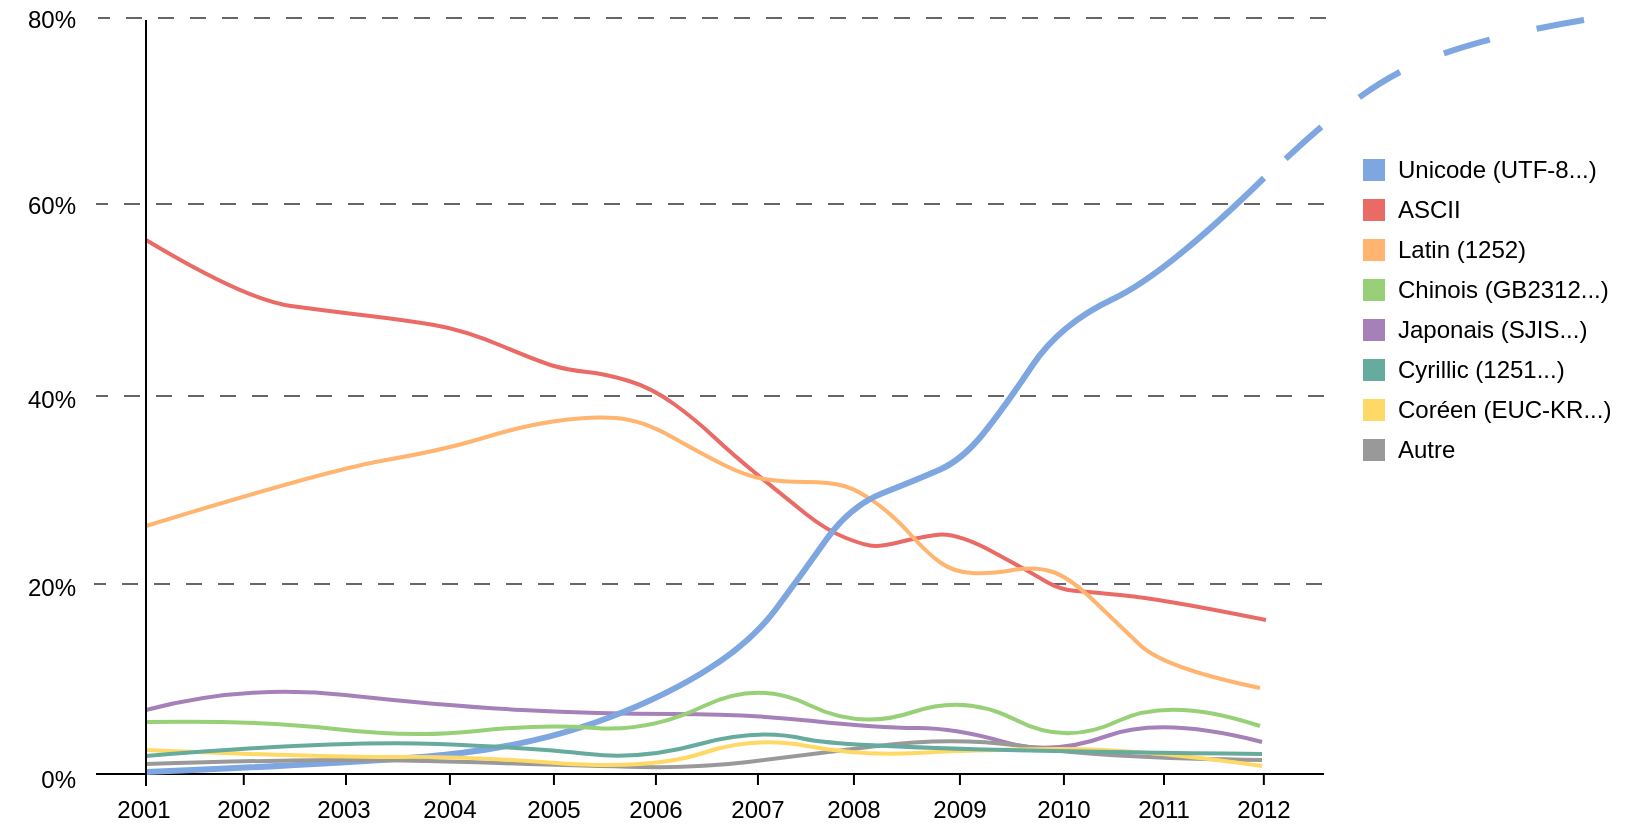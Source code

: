 <mxfile version="22.0.3" type="device">
  <diagram name="Page-1" id="6qWFiqdNJrCx799d8n2D">
    <mxGraphModel dx="1183" dy="785" grid="1" gridSize="10" guides="1" tooltips="1" connect="1" arrows="1" fold="1" page="1" pageScale="1" pageWidth="889" pageHeight="420" math="0" shadow="0">
      <root>
        <mxCell id="0" />
        <mxCell id="1" parent="0" />
        <mxCell id="UeA101swzo6sXOOQJebK-29" value="" style="endArrow=none;html=1;rounded=0;" edge="1" parent="1">
          <mxGeometry width="50" height="50" relative="1" as="geometry">
            <mxPoint x="701" y="391" as="sourcePoint" />
            <mxPoint x="87" y="391" as="targetPoint" />
          </mxGeometry>
        </mxCell>
        <mxCell id="UeA101swzo6sXOOQJebK-48" value="" style="endArrow=none;html=1;rounded=0;dashed=1;dashPattern=8 8;strokeColor=#666666;" edge="1" parent="1">
          <mxGeometry width="50" height="50" relative="1" as="geometry">
            <mxPoint x="700" y="296" as="sourcePoint" />
            <mxPoint x="86" y="296" as="targetPoint" />
          </mxGeometry>
        </mxCell>
        <mxCell id="UeA101swzo6sXOOQJebK-49" value="" style="endArrow=none;html=1;rounded=0;dashed=1;dashPattern=8 8;strokeColor=#666666;" edge="1" parent="1">
          <mxGeometry width="50" height="50" relative="1" as="geometry">
            <mxPoint x="701" y="202" as="sourcePoint" />
            <mxPoint x="87" y="202" as="targetPoint" />
          </mxGeometry>
        </mxCell>
        <mxCell id="UeA101swzo6sXOOQJebK-50" value="" style="endArrow=none;html=1;rounded=0;dashed=1;dashPattern=8 8;strokeColor=#666666;" edge="1" parent="1">
          <mxGeometry width="50" height="50" relative="1" as="geometry">
            <mxPoint x="701" y="106" as="sourcePoint" />
            <mxPoint x="87" y="106" as="targetPoint" />
          </mxGeometry>
        </mxCell>
        <mxCell id="UeA101swzo6sXOOQJebK-51" value="" style="endArrow=none;html=1;rounded=0;dashed=1;dashPattern=8 8;strokeColor=#666666;" edge="1" parent="1">
          <mxGeometry width="50" height="50" relative="1" as="geometry">
            <mxPoint x="702" y="13" as="sourcePoint" />
            <mxPoint x="88" y="13" as="targetPoint" />
          </mxGeometry>
        </mxCell>
        <mxCell id="UeA101swzo6sXOOQJebK-5" value="" style="endArrow=none;html=1;curved=1;strokeColor=#EA6B66;strokeWidth=2;" edge="1" parent="1">
          <mxGeometry width="50" height="50" relative="1" as="geometry">
            <mxPoint x="112" y="124" as="sourcePoint" />
            <mxPoint x="672" y="314" as="targetPoint" />
            <Array as="points">
              <mxPoint x="162" y="154" />
              <mxPoint x="207" y="160" />
              <mxPoint x="241" y="164" />
              <mxPoint x="271" y="169" />
              <mxPoint x="309" y="185" />
              <mxPoint x="323" y="189" />
              <mxPoint x="342" y="191" />
              <mxPoint x="365" y="198" />
              <mxPoint x="387" y="214" />
              <mxPoint x="405" y="231" />
              <mxPoint x="432" y="253" />
              <mxPoint x="452" y="269" />
              <mxPoint x="472" y="277" />
              <mxPoint x="481" y="277" />
              <mxPoint x="497" y="273" />
              <mxPoint x="517" y="270" />
              <mxPoint x="554" y="290" />
              <mxPoint x="569" y="299" />
              <mxPoint x="585" y="300" />
              <mxPoint x="622" y="304" />
            </Array>
          </mxGeometry>
        </mxCell>
        <mxCell id="UeA101swzo6sXOOQJebK-6" value="" style="endArrow=none;html=1;curved=1;strokeColor=#FFB570;strokeWidth=2;" edge="1" parent="1">
          <mxGeometry width="50" height="50" relative="1" as="geometry">
            <mxPoint x="112" y="267" as="sourcePoint" />
            <mxPoint x="669" y="348" as="targetPoint" />
            <Array as="points">
              <mxPoint x="203" y="239" />
              <mxPoint x="261" y="229" />
              <mxPoint x="300" y="217" />
              <mxPoint x="334" y="212" />
              <mxPoint x="360" y="214" />
              <mxPoint x="390" y="231" />
              <mxPoint x="412" y="242" />
              <mxPoint x="430" y="245" />
              <mxPoint x="454" y="245" />
              <mxPoint x="468" y="249" />
              <mxPoint x="486" y="262" />
              <mxPoint x="503" y="281" />
              <mxPoint x="516" y="290" />
              <mxPoint x="534" y="291" />
              <mxPoint x="557" y="287" />
              <mxPoint x="574" y="293" />
              <mxPoint x="597" y="315" />
              <mxPoint x="621" y="338" />
            </Array>
          </mxGeometry>
        </mxCell>
        <mxCell id="UeA101swzo6sXOOQJebK-7" value="" style="endArrow=none;html=1;curved=1;strokeColor=#A680B8;strokeWidth=2;" edge="1" parent="1">
          <mxGeometry width="50" height="50" relative="1" as="geometry">
            <mxPoint x="112" y="359" as="sourcePoint" />
            <mxPoint x="670" y="375" as="targetPoint" />
            <Array as="points">
              <mxPoint x="161" y="346" />
              <mxPoint x="262" y="357" />
              <mxPoint x="338" y="361" />
              <mxPoint x="413" y="361" />
              <mxPoint x="478" y="368" />
              <mxPoint x="517" y="368" />
              <mxPoint x="565" y="382" />
              <mxPoint x="620" y="362" />
            </Array>
          </mxGeometry>
        </mxCell>
        <mxCell id="UeA101swzo6sXOOQJebK-8" value="" style="endArrow=none;html=1;curved=1;strokeColor=#7EA6E0;strokeWidth=3;" edge="1" parent="1">
          <mxGeometry width="50" height="50" relative="1" as="geometry">
            <mxPoint x="112" y="390" as="sourcePoint" />
            <mxPoint x="671" y="93" as="targetPoint" />
            <Array as="points">
              <mxPoint x="233" y="385" />
              <mxPoint x="306" y="376" />
              <mxPoint x="366" y="355" />
              <mxPoint x="414" y="326" />
              <mxPoint x="440" y="291" />
              <mxPoint x="464" y="257" />
              <mxPoint x="497" y="244" />
              <mxPoint x="520" y="234" />
              <mxPoint x="541" y="208" />
              <mxPoint x="569" y="166" />
              <mxPoint x="622" y="141" />
            </Array>
          </mxGeometry>
        </mxCell>
        <mxCell id="UeA101swzo6sXOOQJebK-9" value="" style="endArrow=none;html=1;curved=1;strokeColor=#97D077;strokeWidth=2;" edge="1" parent="1">
          <mxGeometry width="50" height="50" relative="1" as="geometry">
            <mxPoint x="112" y="365" as="sourcePoint" />
            <mxPoint x="669" y="367" as="targetPoint" />
            <Array as="points">
              <mxPoint x="167" y="364" />
              <mxPoint x="246" y="373" />
              <mxPoint x="309" y="366" />
              <mxPoint x="364" y="370" />
              <mxPoint x="418" y="344" />
              <mxPoint x="469" y="369" />
              <mxPoint x="522" y="351" />
              <mxPoint x="572" y="377" />
              <mxPoint x="624" y="352" />
            </Array>
          </mxGeometry>
        </mxCell>
        <mxCell id="UeA101swzo6sXOOQJebK-10" value="" style="endArrow=none;html=1;curved=1;strokeColor=#999999;strokeWidth=2;" edge="1" parent="1">
          <mxGeometry width="50" height="50" relative="1" as="geometry">
            <mxPoint x="112" y="386" as="sourcePoint" />
            <mxPoint x="670" y="384" as="targetPoint" />
            <Array as="points">
              <mxPoint x="177" y="384" />
              <mxPoint x="245" y="384" />
              <mxPoint x="332" y="387" />
              <mxPoint x="388" y="388" />
              <mxPoint x="438" y="382" />
              <mxPoint x="517" y="372" />
              <mxPoint x="590" y="383" />
            </Array>
          </mxGeometry>
        </mxCell>
        <mxCell id="UeA101swzo6sXOOQJebK-11" value="" style="endArrow=none;html=1;curved=1;strokeColor=#FFD966;strokeWidth=2;" edge="1" parent="1">
          <mxGeometry width="50" height="50" relative="1" as="geometry">
            <mxPoint x="112" y="379" as="sourcePoint" />
            <mxPoint x="670" y="387" as="targetPoint" />
            <Array as="points">
              <mxPoint x="210" y="383" />
              <mxPoint x="269" y="382" />
              <mxPoint x="365" y="389" />
              <mxPoint x="416" y="372" />
              <mxPoint x="469" y="382" />
              <mxPoint x="525" y="379" />
              <mxPoint x="607" y="378" />
            </Array>
          </mxGeometry>
        </mxCell>
        <mxCell id="UeA101swzo6sXOOQJebK-12" value="" style="endArrow=none;html=1;curved=1;strokeColor=#67AB9F;strokeWidth=2;" edge="1" parent="1">
          <mxGeometry width="50" height="50" relative="1" as="geometry">
            <mxPoint x="112" y="382" as="sourcePoint" />
            <mxPoint x="670" y="381" as="targetPoint" />
            <Array as="points">
              <mxPoint x="209" y="374" />
              <mxPoint x="307" y="378" />
              <mxPoint x="360" y="384" />
              <mxPoint x="418" y="368" />
              <mxPoint x="465" y="379" />
            </Array>
          </mxGeometry>
        </mxCell>
        <mxCell id="UeA101swzo6sXOOQJebK-13" value="" style="whiteSpace=wrap;html=1;aspect=fixed;fillColor=#7EA6E0;strokeColor=#7EA6E0;" vertex="1" parent="1">
          <mxGeometry x="721" y="84" width="10" height="10" as="geometry" />
        </mxCell>
        <mxCell id="UeA101swzo6sXOOQJebK-14" value="Unicode (UTF-8...)" style="text;strokeColor=none;align=left;fillColor=none;html=1;verticalAlign=middle;whiteSpace=wrap;rounded=0;" vertex="1" parent="1">
          <mxGeometry x="736" y="74" width="120" height="30" as="geometry" />
        </mxCell>
        <mxCell id="UeA101swzo6sXOOQJebK-15" value="" style="whiteSpace=wrap;html=1;aspect=fixed;fillColor=#EA6B66;strokeColor=#EA6B66;" vertex="1" parent="1">
          <mxGeometry x="721" y="104" width="10" height="10" as="geometry" />
        </mxCell>
        <mxCell id="UeA101swzo6sXOOQJebK-16" value="ASCII" style="text;strokeColor=none;align=left;fillColor=none;html=1;verticalAlign=middle;whiteSpace=wrap;rounded=0;" vertex="1" parent="1">
          <mxGeometry x="736" y="94" width="120" height="30" as="geometry" />
        </mxCell>
        <mxCell id="UeA101swzo6sXOOQJebK-17" value="" style="whiteSpace=wrap;html=1;aspect=fixed;fillColor=#FFB570;strokeColor=#FFB570;" vertex="1" parent="1">
          <mxGeometry x="721" y="124" width="10" height="10" as="geometry" />
        </mxCell>
        <mxCell id="UeA101swzo6sXOOQJebK-18" value="Latin (1252)" style="text;strokeColor=none;align=left;fillColor=none;html=1;verticalAlign=middle;whiteSpace=wrap;rounded=0;" vertex="1" parent="1">
          <mxGeometry x="736" y="114" width="120" height="30" as="geometry" />
        </mxCell>
        <mxCell id="UeA101swzo6sXOOQJebK-19" value="" style="whiteSpace=wrap;html=1;aspect=fixed;fillColor=#97D077;strokeColor=#97D077;" vertex="1" parent="1">
          <mxGeometry x="721" y="144" width="10" height="10" as="geometry" />
        </mxCell>
        <mxCell id="UeA101swzo6sXOOQJebK-20" value="Chinois (GB2312...)" style="text;strokeColor=none;align=left;fillColor=none;html=1;verticalAlign=middle;whiteSpace=wrap;rounded=0;" vertex="1" parent="1">
          <mxGeometry x="736" y="134" width="120" height="30" as="geometry" />
        </mxCell>
        <mxCell id="UeA101swzo6sXOOQJebK-21" value="" style="whiteSpace=wrap;html=1;aspect=fixed;fillColor=#A680B8;strokeColor=#A680B8;" vertex="1" parent="1">
          <mxGeometry x="721" y="164" width="10" height="10" as="geometry" />
        </mxCell>
        <mxCell id="UeA101swzo6sXOOQJebK-22" value="Japonais (SJIS...)" style="text;strokeColor=none;align=left;fillColor=none;html=1;verticalAlign=middle;whiteSpace=wrap;rounded=0;" vertex="1" parent="1">
          <mxGeometry x="736" y="154" width="120" height="30" as="geometry" />
        </mxCell>
        <mxCell id="UeA101swzo6sXOOQJebK-23" value="" style="whiteSpace=wrap;html=1;aspect=fixed;fillColor=#67AB9F;strokeColor=#67AB9F;" vertex="1" parent="1">
          <mxGeometry x="721" y="184" width="10" height="10" as="geometry" />
        </mxCell>
        <mxCell id="UeA101swzo6sXOOQJebK-24" value="Cyrillic (1251...)" style="text;strokeColor=none;align=left;fillColor=none;html=1;verticalAlign=middle;whiteSpace=wrap;rounded=0;" vertex="1" parent="1">
          <mxGeometry x="736" y="174" width="120" height="30" as="geometry" />
        </mxCell>
        <mxCell id="UeA101swzo6sXOOQJebK-25" value="" style="whiteSpace=wrap;html=1;aspect=fixed;fillColor=#FFD966;strokeColor=#FFD966;" vertex="1" parent="1">
          <mxGeometry x="721" y="204" width="10" height="10" as="geometry" />
        </mxCell>
        <mxCell id="UeA101swzo6sXOOQJebK-26" value="Coréen (EUC-KR...)" style="text;strokeColor=none;align=left;fillColor=none;html=1;verticalAlign=middle;whiteSpace=wrap;rounded=0;" vertex="1" parent="1">
          <mxGeometry x="736" y="194" width="120" height="30" as="geometry" />
        </mxCell>
        <mxCell id="UeA101swzo6sXOOQJebK-27" value="" style="whiteSpace=wrap;html=1;aspect=fixed;fillColor=#999999;strokeColor=#999999;" vertex="1" parent="1">
          <mxGeometry x="721" y="224" width="10" height="10" as="geometry" />
        </mxCell>
        <mxCell id="UeA101swzo6sXOOQJebK-28" value="Autre" style="text;strokeColor=none;align=left;fillColor=none;html=1;verticalAlign=middle;whiteSpace=wrap;rounded=0;" vertex="1" parent="1">
          <mxGeometry x="736" y="214" width="120" height="30" as="geometry" />
        </mxCell>
        <mxCell id="UeA101swzo6sXOOQJebK-30" value="2001" style="text;strokeColor=none;align=center;fillColor=none;html=1;verticalAlign=middle;whiteSpace=wrap;rounded=0;" vertex="1" parent="1">
          <mxGeometry x="91" y="399" width="40" height="20" as="geometry" />
        </mxCell>
        <mxCell id="UeA101swzo6sXOOQJebK-31" value="2002" style="text;strokeColor=none;align=center;fillColor=none;html=1;verticalAlign=middle;whiteSpace=wrap;rounded=0;" vertex="1" parent="1">
          <mxGeometry x="141" y="399" width="40" height="20" as="geometry" />
        </mxCell>
        <mxCell id="UeA101swzo6sXOOQJebK-32" value="2003" style="text;strokeColor=none;align=center;fillColor=none;html=1;verticalAlign=middle;whiteSpace=wrap;rounded=0;" vertex="1" parent="1">
          <mxGeometry x="191" y="399" width="40" height="20" as="geometry" />
        </mxCell>
        <mxCell id="UeA101swzo6sXOOQJebK-33" value="2004" style="text;strokeColor=none;align=center;fillColor=none;html=1;verticalAlign=middle;whiteSpace=wrap;rounded=0;" vertex="1" parent="1">
          <mxGeometry x="244" y="399" width="40" height="20" as="geometry" />
        </mxCell>
        <mxCell id="UeA101swzo6sXOOQJebK-34" value="2005" style="text;strokeColor=none;align=center;fillColor=none;html=1;verticalAlign=middle;whiteSpace=wrap;rounded=0;" vertex="1" parent="1">
          <mxGeometry x="296" y="399" width="40" height="20" as="geometry" />
        </mxCell>
        <mxCell id="UeA101swzo6sXOOQJebK-35" value="2006" style="text;strokeColor=none;align=center;fillColor=none;html=1;verticalAlign=middle;whiteSpace=wrap;rounded=0;" vertex="1" parent="1">
          <mxGeometry x="347" y="399" width="40" height="20" as="geometry" />
        </mxCell>
        <mxCell id="UeA101swzo6sXOOQJebK-36" value="2007" style="text;strokeColor=none;align=center;fillColor=none;html=1;verticalAlign=middle;whiteSpace=wrap;rounded=0;" vertex="1" parent="1">
          <mxGeometry x="398" y="399" width="40" height="20" as="geometry" />
        </mxCell>
        <mxCell id="UeA101swzo6sXOOQJebK-37" value="2008" style="text;strokeColor=none;align=center;fillColor=none;html=1;verticalAlign=middle;whiteSpace=wrap;rounded=0;" vertex="1" parent="1">
          <mxGeometry x="446" y="399" width="40" height="20" as="geometry" />
        </mxCell>
        <mxCell id="UeA101swzo6sXOOQJebK-38" value="2009" style="text;strokeColor=none;align=center;fillColor=none;html=1;verticalAlign=middle;whiteSpace=wrap;rounded=0;" vertex="1" parent="1">
          <mxGeometry x="499" y="399" width="40" height="20" as="geometry" />
        </mxCell>
        <mxCell id="UeA101swzo6sXOOQJebK-39" value="2010" style="text;strokeColor=none;align=center;fillColor=none;html=1;verticalAlign=middle;whiteSpace=wrap;rounded=0;" vertex="1" parent="1">
          <mxGeometry x="551" y="399" width="40" height="20" as="geometry" />
        </mxCell>
        <mxCell id="UeA101swzo6sXOOQJebK-40" value="2011" style="text;strokeColor=none;align=center;fillColor=none;html=1;verticalAlign=middle;whiteSpace=wrap;rounded=0;" vertex="1" parent="1">
          <mxGeometry x="601" y="399" width="40" height="20" as="geometry" />
        </mxCell>
        <mxCell id="UeA101swzo6sXOOQJebK-41" value="2012" style="text;strokeColor=none;align=center;fillColor=none;html=1;verticalAlign=middle;whiteSpace=wrap;rounded=0;" vertex="1" parent="1">
          <mxGeometry x="651" y="399" width="40" height="20" as="geometry" />
        </mxCell>
        <mxCell id="UeA101swzo6sXOOQJebK-42" value="0%" style="text;strokeColor=none;align=right;fillColor=none;html=1;verticalAlign=middle;whiteSpace=wrap;rounded=0;" vertex="1" parent="1">
          <mxGeometry x="39" y="384" width="40" height="20" as="geometry" />
        </mxCell>
        <mxCell id="UeA101swzo6sXOOQJebK-43" value="20%" style="text;strokeColor=none;align=right;fillColor=none;html=1;verticalAlign=middle;whiteSpace=wrap;rounded=0;" vertex="1" parent="1">
          <mxGeometry x="39" y="288" width="40" height="20" as="geometry" />
        </mxCell>
        <mxCell id="UeA101swzo6sXOOQJebK-44" value="40%" style="text;strokeColor=none;align=right;fillColor=none;html=1;verticalAlign=middle;whiteSpace=wrap;rounded=0;" vertex="1" parent="1">
          <mxGeometry x="39" y="194" width="40" height="20" as="geometry" />
        </mxCell>
        <mxCell id="UeA101swzo6sXOOQJebK-45" value="60%" style="text;strokeColor=none;align=right;fillColor=none;html=1;verticalAlign=middle;whiteSpace=wrap;rounded=0;" vertex="1" parent="1">
          <mxGeometry x="39" y="97" width="40" height="20" as="geometry" />
        </mxCell>
        <mxCell id="UeA101swzo6sXOOQJebK-46" value="80%" style="text;strokeColor=none;align=right;fillColor=none;html=1;verticalAlign=middle;whiteSpace=wrap;rounded=0;" vertex="1" parent="1">
          <mxGeometry x="39" y="4" width="40" height="20" as="geometry" />
        </mxCell>
        <mxCell id="UeA101swzo6sXOOQJebK-52" value="" style="endArrow=none;html=1;rounded=0;" edge="1" parent="1">
          <mxGeometry width="50" height="50" relative="1" as="geometry">
            <mxPoint x="112" y="397" as="sourcePoint" />
            <mxPoint x="112" y="14" as="targetPoint" />
          </mxGeometry>
        </mxCell>
        <mxCell id="UeA101swzo6sXOOQJebK-53" value="" style="endArrow=none;html=1;rounded=0;" edge="1" parent="1">
          <mxGeometry width="50" height="50" relative="1" as="geometry">
            <mxPoint x="160.89" y="396.5" as="sourcePoint" />
            <mxPoint x="160.89" y="391.5" as="targetPoint" />
          </mxGeometry>
        </mxCell>
        <mxCell id="UeA101swzo6sXOOQJebK-54" value="" style="endArrow=none;html=1;rounded=0;" edge="1" parent="1">
          <mxGeometry width="50" height="50" relative="1" as="geometry">
            <mxPoint x="212" y="396.5" as="sourcePoint" />
            <mxPoint x="212" y="391.5" as="targetPoint" />
          </mxGeometry>
        </mxCell>
        <mxCell id="UeA101swzo6sXOOQJebK-55" value="" style="endArrow=none;html=1;rounded=0;editable=0;" edge="1" parent="1">
          <mxGeometry width="50" height="50" relative="1" as="geometry">
            <mxPoint x="263.97" y="396.5" as="sourcePoint" />
            <mxPoint x="263.97" y="391.5" as="targetPoint" />
          </mxGeometry>
        </mxCell>
        <mxCell id="UeA101swzo6sXOOQJebK-56" value="" style="endArrow=none;html=1;rounded=0;editable=0;" edge="1" parent="1">
          <mxGeometry width="50" height="50" relative="1" as="geometry">
            <mxPoint x="315.97" y="396.5" as="sourcePoint" />
            <mxPoint x="315.97" y="391.5" as="targetPoint" />
          </mxGeometry>
        </mxCell>
        <mxCell id="UeA101swzo6sXOOQJebK-57" value="" style="endArrow=none;html=1;rounded=0;editable=0;" edge="1" parent="1">
          <mxGeometry width="50" height="50" relative="1" as="geometry">
            <mxPoint x="366.97" y="396.5" as="sourcePoint" />
            <mxPoint x="366.97" y="391.5" as="targetPoint" />
          </mxGeometry>
        </mxCell>
        <mxCell id="UeA101swzo6sXOOQJebK-58" value="" style="endArrow=none;html=1;rounded=0;editable=0;" edge="1" parent="1">
          <mxGeometry width="50" height="50" relative="1" as="geometry">
            <mxPoint x="417.97" y="396.5" as="sourcePoint" />
            <mxPoint x="417.97" y="391.5" as="targetPoint" />
          </mxGeometry>
        </mxCell>
        <mxCell id="UeA101swzo6sXOOQJebK-59" value="" style="endArrow=none;html=1;rounded=0;editable=0;" edge="1" parent="1">
          <mxGeometry width="50" height="50" relative="1" as="geometry">
            <mxPoint x="465.97" y="396.5" as="sourcePoint" />
            <mxPoint x="465.97" y="391.5" as="targetPoint" />
          </mxGeometry>
        </mxCell>
        <mxCell id="UeA101swzo6sXOOQJebK-60" value="" style="endArrow=none;html=1;rounded=0;editable=0;" edge="1" parent="1">
          <mxGeometry width="50" height="50" relative="1" as="geometry">
            <mxPoint x="518.97" y="396.5" as="sourcePoint" />
            <mxPoint x="518.97" y="391.5" as="targetPoint" />
          </mxGeometry>
        </mxCell>
        <mxCell id="UeA101swzo6sXOOQJebK-61" value="" style="endArrow=none;html=1;rounded=0;editable=0;" edge="1" parent="1">
          <mxGeometry width="50" height="50" relative="1" as="geometry">
            <mxPoint x="570.97" y="396.5" as="sourcePoint" />
            <mxPoint x="570.97" y="391.5" as="targetPoint" />
          </mxGeometry>
        </mxCell>
        <mxCell id="UeA101swzo6sXOOQJebK-62" value="" style="endArrow=none;html=1;rounded=0;editable=0;" edge="1" parent="1">
          <mxGeometry width="50" height="50" relative="1" as="geometry">
            <mxPoint x="621" y="396.5" as="sourcePoint" />
            <mxPoint x="621" y="391.5" as="targetPoint" />
          </mxGeometry>
        </mxCell>
        <mxCell id="UeA101swzo6sXOOQJebK-64" value="" style="endArrow=none;html=1;curved=1;strokeColor=#7EA6E0;dashed=1;dashPattern=8 8;strokeWidth=3;" edge="1" parent="1">
          <mxGeometry width="50" height="50" relative="1" as="geometry">
            <mxPoint x="831" y="14" as="sourcePoint" />
            <mxPoint x="671" y="94" as="targetPoint" />
            <Array as="points">
              <mxPoint x="771" y="24" />
              <mxPoint x="711" y="54" />
            </Array>
          </mxGeometry>
        </mxCell>
        <mxCell id="UeA101swzo6sXOOQJebK-66" value="" style="endArrow=none;html=1;rounded=0;editable=0;" edge="1" parent="1">
          <mxGeometry width="50" height="50" relative="1" as="geometry">
            <mxPoint x="670.92" y="396.5" as="sourcePoint" />
            <mxPoint x="670.92" y="391.5" as="targetPoint" />
          </mxGeometry>
        </mxCell>
      </root>
    </mxGraphModel>
  </diagram>
</mxfile>
